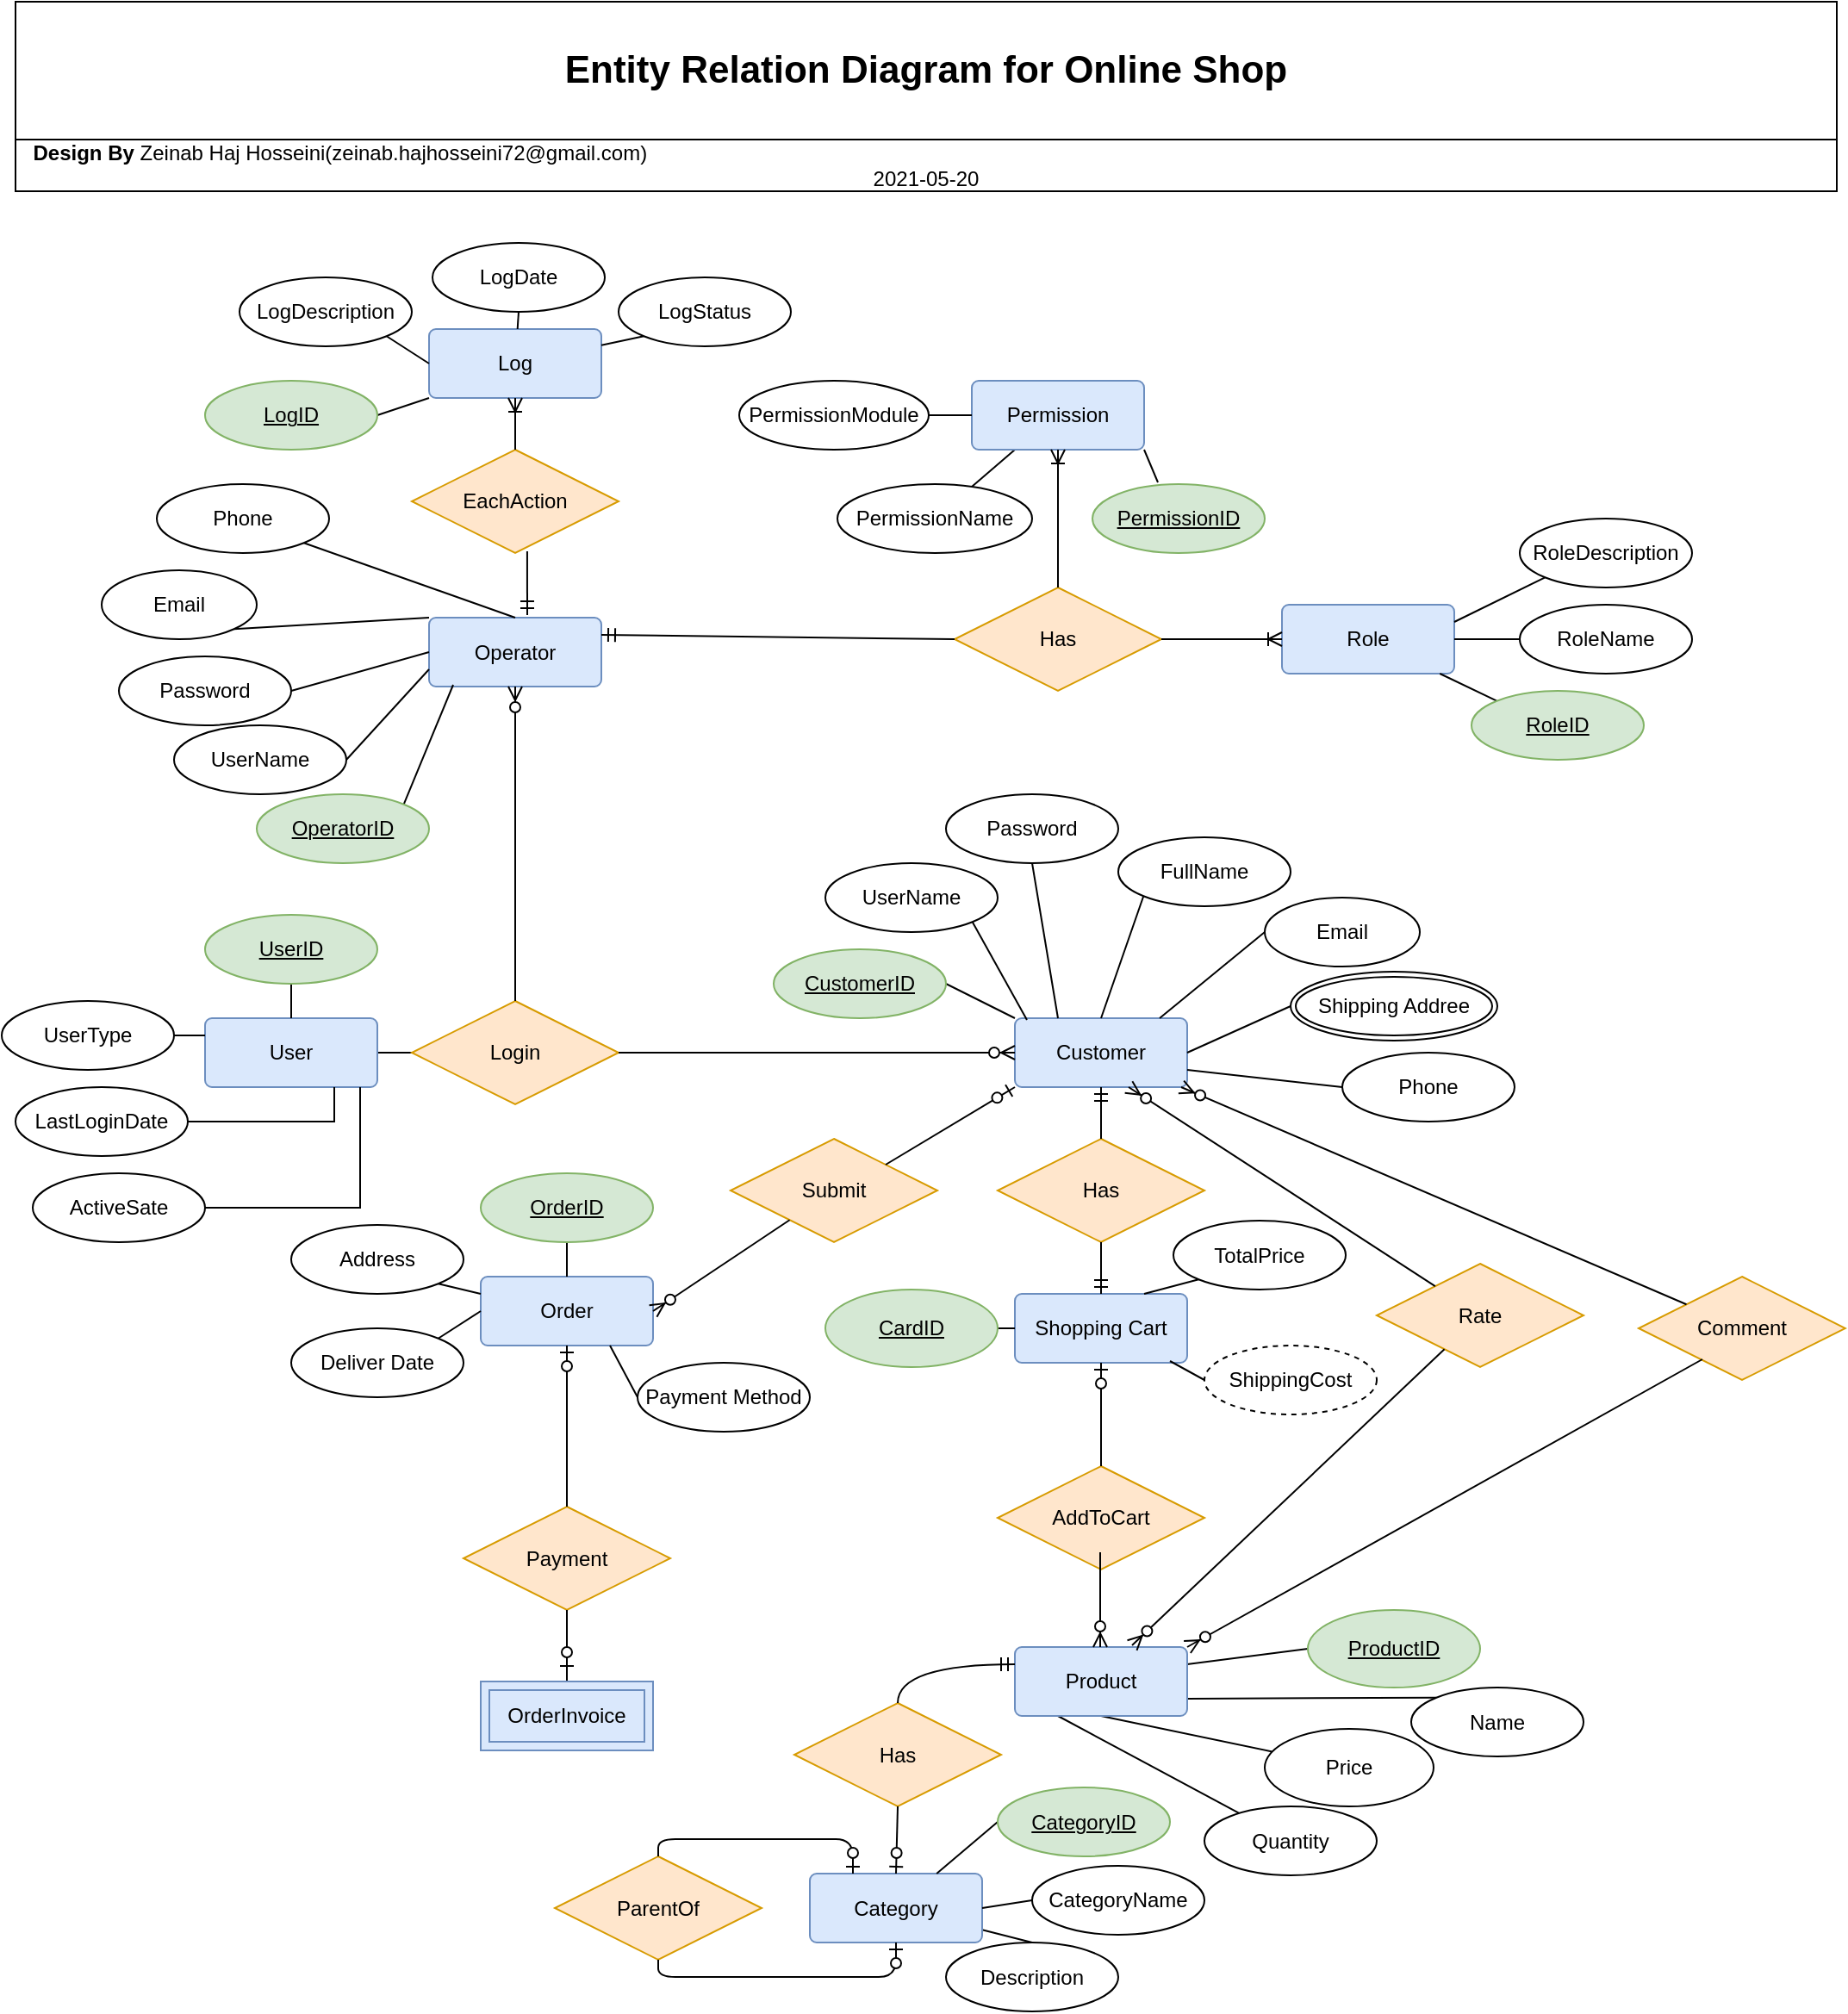 <mxfile version="14.6.13" type="github">
  <diagram id="R2lEEEUBdFMjLlhIrx00" name="Page-1">
    <mxGraphModel dx="1422" dy="735" grid="1" gridSize="10" guides="1" tooltips="1" connect="1" arrows="1" fold="1" page="1" pageScale="1" pageWidth="1100" pageHeight="850" math="0" shadow="0" extFonts="Permanent Marker^https://fonts.googleapis.com/css?family=Permanent+Marker">
      <root>
        <mxCell id="0" />
        <mxCell id="1" parent="0" />
        <mxCell id="dBJsbUOAqXaFhT0gafD--1" value="Customer" style="rounded=1;arcSize=10;whiteSpace=wrap;html=1;align=center;fillColor=#dae8fc;strokeColor=#6c8ebf;" vertex="1" parent="1">
          <mxGeometry x="603" y="600" width="100" height="40" as="geometry" />
        </mxCell>
        <mxCell id="dBJsbUOAqXaFhT0gafD--14" style="edgeStyle=orthogonalEdgeStyle;rounded=0;orthogonalLoop=1;jettySize=auto;html=1;exitX=0;exitY=0.5;exitDx=0;exitDy=0;endArrow=none;endFill=0;" edge="1" parent="1" source="dBJsbUOAqXaFhT0gafD--2" target="dBJsbUOAqXaFhT0gafD--3">
          <mxGeometry relative="1" as="geometry" />
        </mxCell>
        <mxCell id="dBJsbUOAqXaFhT0gafD--2" value="Login" style="shape=rhombus;perimeter=rhombusPerimeter;whiteSpace=wrap;html=1;align=center;fillColor=#ffe6cc;strokeColor=#d79b00;" vertex="1" parent="1">
          <mxGeometry x="253" y="590" width="120" height="60" as="geometry" />
        </mxCell>
        <mxCell id="dBJsbUOAqXaFhT0gafD--3" value="User" style="rounded=1;arcSize=10;whiteSpace=wrap;html=1;align=center;fillColor=#dae8fc;strokeColor=#6c8ebf;" vertex="1" parent="1">
          <mxGeometry x="133" y="600" width="100" height="40" as="geometry" />
        </mxCell>
        <mxCell id="dBJsbUOAqXaFhT0gafD--140" style="edgeStyle=orthogonalEdgeStyle;rounded=0;orthogonalLoop=1;jettySize=auto;html=1;exitX=0.5;exitY=1;exitDx=0;exitDy=0;entryX=0.5;entryY=0;entryDx=0;entryDy=0;endArrow=none;endFill=0;" edge="1" parent="1" source="dBJsbUOAqXaFhT0gafD--4" target="dBJsbUOAqXaFhT0gafD--3">
          <mxGeometry relative="1" as="geometry" />
        </mxCell>
        <mxCell id="dBJsbUOAqXaFhT0gafD--4" value="UserID" style="ellipse;whiteSpace=wrap;html=1;align=center;fontStyle=4;fillColor=#d5e8d4;strokeColor=#82b366;" vertex="1" parent="1">
          <mxGeometry x="133" y="540" width="100" height="40" as="geometry" />
        </mxCell>
        <mxCell id="dBJsbUOAqXaFhT0gafD--12" style="edgeStyle=orthogonalEdgeStyle;rounded=0;orthogonalLoop=1;jettySize=auto;html=1;entryX=0.75;entryY=1;entryDx=0;entryDy=0;endArrow=none;endFill=0;" edge="1" parent="1" source="dBJsbUOAqXaFhT0gafD--7" target="dBJsbUOAqXaFhT0gafD--3">
          <mxGeometry relative="1" as="geometry" />
        </mxCell>
        <mxCell id="dBJsbUOAqXaFhT0gafD--7" value="LastLoginDate" style="ellipse;whiteSpace=wrap;html=1;align=center;" vertex="1" parent="1">
          <mxGeometry x="23" y="640" width="100" height="40" as="geometry" />
        </mxCell>
        <mxCell id="dBJsbUOAqXaFhT0gafD--13" style="edgeStyle=orthogonalEdgeStyle;rounded=0;orthogonalLoop=1;jettySize=auto;html=1;exitX=1;exitY=0.5;exitDx=0;exitDy=0;entryX=0.9;entryY=1;entryDx=0;entryDy=0;entryPerimeter=0;endArrow=none;endFill=0;" edge="1" parent="1" source="dBJsbUOAqXaFhT0gafD--8" target="dBJsbUOAqXaFhT0gafD--3">
          <mxGeometry relative="1" as="geometry" />
        </mxCell>
        <mxCell id="dBJsbUOAqXaFhT0gafD--8" value="ActiveSate" style="ellipse;whiteSpace=wrap;html=1;align=center;" vertex="1" parent="1">
          <mxGeometry x="33" y="690" width="100" height="40" as="geometry" />
        </mxCell>
        <mxCell id="dBJsbUOAqXaFhT0gafD--180" style="edgeStyle=none;rounded=0;orthogonalLoop=1;jettySize=auto;html=1;exitX=1;exitY=0.5;exitDx=0;exitDy=0;entryX=0;entryY=0;entryDx=0;entryDy=0;endArrow=none;endFill=0;" edge="1" parent="1" source="dBJsbUOAqXaFhT0gafD--17" target="dBJsbUOAqXaFhT0gafD--1">
          <mxGeometry relative="1" as="geometry" />
        </mxCell>
        <mxCell id="dBJsbUOAqXaFhT0gafD--17" value="CustomerID" style="ellipse;whiteSpace=wrap;html=1;align=center;fontStyle=4;fillColor=#d5e8d4;strokeColor=#82b366;" vertex="1" parent="1">
          <mxGeometry x="463" y="560" width="100" height="40" as="geometry" />
        </mxCell>
        <mxCell id="dBJsbUOAqXaFhT0gafD--181" style="edgeStyle=none;rounded=0;orthogonalLoop=1;jettySize=auto;html=1;exitX=1;exitY=1;exitDx=0;exitDy=0;entryX=0.07;entryY=0.025;entryDx=0;entryDy=0;entryPerimeter=0;endArrow=none;endFill=0;" edge="1" parent="1" source="dBJsbUOAqXaFhT0gafD--19" target="dBJsbUOAqXaFhT0gafD--1">
          <mxGeometry relative="1" as="geometry" />
        </mxCell>
        <mxCell id="dBJsbUOAqXaFhT0gafD--19" value="UserName" style="ellipse;whiteSpace=wrap;html=1;align=center;" vertex="1" parent="1">
          <mxGeometry x="493" y="510" width="100" height="40" as="geometry" />
        </mxCell>
        <mxCell id="dBJsbUOAqXaFhT0gafD--182" style="edgeStyle=none;rounded=0;orthogonalLoop=1;jettySize=auto;html=1;exitX=0.5;exitY=1;exitDx=0;exitDy=0;entryX=0.25;entryY=0;entryDx=0;entryDy=0;endArrow=none;endFill=0;" edge="1" parent="1" source="dBJsbUOAqXaFhT0gafD--21" target="dBJsbUOAqXaFhT0gafD--1">
          <mxGeometry relative="1" as="geometry" />
        </mxCell>
        <mxCell id="dBJsbUOAqXaFhT0gafD--21" value="Password" style="ellipse;whiteSpace=wrap;html=1;align=center;" vertex="1" parent="1">
          <mxGeometry x="563" y="470" width="100" height="40" as="geometry" />
        </mxCell>
        <mxCell id="dBJsbUOAqXaFhT0gafD--183" style="edgeStyle=none;rounded=0;orthogonalLoop=1;jettySize=auto;html=1;exitX=0;exitY=1;exitDx=0;exitDy=0;entryX=0.5;entryY=0;entryDx=0;entryDy=0;endArrow=none;endFill=0;" edge="1" parent="1" source="dBJsbUOAqXaFhT0gafD--22" target="dBJsbUOAqXaFhT0gafD--1">
          <mxGeometry relative="1" as="geometry" />
        </mxCell>
        <mxCell id="dBJsbUOAqXaFhT0gafD--22" value="FullName" style="ellipse;whiteSpace=wrap;html=1;align=center;" vertex="1" parent="1">
          <mxGeometry x="663" y="495" width="100" height="40" as="geometry" />
        </mxCell>
        <mxCell id="dBJsbUOAqXaFhT0gafD--184" style="edgeStyle=none;rounded=0;orthogonalLoop=1;jettySize=auto;html=1;exitX=0;exitY=0.5;exitDx=0;exitDy=0;entryX=0.84;entryY=0;entryDx=0;entryDy=0;entryPerimeter=0;endArrow=none;endFill=0;" edge="1" parent="1" source="dBJsbUOAqXaFhT0gafD--23" target="dBJsbUOAqXaFhT0gafD--1">
          <mxGeometry relative="1" as="geometry" />
        </mxCell>
        <mxCell id="dBJsbUOAqXaFhT0gafD--23" value="Email" style="ellipse;whiteSpace=wrap;html=1;align=center;fontStyle=0" vertex="1" parent="1">
          <mxGeometry x="748" y="530" width="90" height="40" as="geometry" />
        </mxCell>
        <mxCell id="dBJsbUOAqXaFhT0gafD--186" style="edgeStyle=none;rounded=0;orthogonalLoop=1;jettySize=auto;html=1;exitX=0;exitY=0.5;exitDx=0;exitDy=0;entryX=1;entryY=0.75;entryDx=0;entryDy=0;endArrow=none;endFill=0;" edge="1" parent="1" source="dBJsbUOAqXaFhT0gafD--25" target="dBJsbUOAqXaFhT0gafD--1">
          <mxGeometry relative="1" as="geometry" />
        </mxCell>
        <mxCell id="dBJsbUOAqXaFhT0gafD--25" value="Phone" style="ellipse;whiteSpace=wrap;html=1;align=center;fontStyle=0" vertex="1" parent="1">
          <mxGeometry x="793" y="620" width="100" height="40" as="geometry" />
        </mxCell>
        <mxCell id="dBJsbUOAqXaFhT0gafD--43" value="AddToCart" style="shape=rhombus;perimeter=rhombusPerimeter;whiteSpace=wrap;html=1;align=center;fillColor=#ffe6cc;strokeColor=#d79b00;" vertex="1" parent="1">
          <mxGeometry x="593" y="860" width="120" height="60" as="geometry" />
        </mxCell>
        <mxCell id="dBJsbUOAqXaFhT0gafD--185" style="edgeStyle=none;rounded=0;orthogonalLoop=1;jettySize=auto;html=1;exitX=0;exitY=0.5;exitDx=0;exitDy=0;entryX=1;entryY=0.5;entryDx=0;entryDy=0;endArrow=none;endFill=0;" edge="1" parent="1" source="dBJsbUOAqXaFhT0gafD--49" target="dBJsbUOAqXaFhT0gafD--1">
          <mxGeometry relative="1" as="geometry" />
        </mxCell>
        <mxCell id="dBJsbUOAqXaFhT0gafD--49" value="Shipping Addree" style="ellipse;shape=doubleEllipse;margin=3;whiteSpace=wrap;html=1;align=center;" vertex="1" parent="1">
          <mxGeometry x="763" y="573" width="120" height="40" as="geometry" />
        </mxCell>
        <mxCell id="dBJsbUOAqXaFhT0gafD--220" style="edgeStyle=none;rounded=0;orthogonalLoop=1;jettySize=auto;html=1;exitX=0.25;exitY=1;exitDx=0;exitDy=0;endArrow=none;endFill=0;" edge="1" parent="1" source="dBJsbUOAqXaFhT0gafD--69" target="dBJsbUOAqXaFhT0gafD--83">
          <mxGeometry relative="1" as="geometry" />
        </mxCell>
        <mxCell id="dBJsbUOAqXaFhT0gafD--221" style="edgeStyle=none;rounded=0;orthogonalLoop=1;jettySize=auto;html=1;exitX=0.5;exitY=1;exitDx=0;exitDy=0;endArrow=none;endFill=0;" edge="1" parent="1" source="dBJsbUOAqXaFhT0gafD--69" target="dBJsbUOAqXaFhT0gafD--82">
          <mxGeometry relative="1" as="geometry" />
        </mxCell>
        <mxCell id="dBJsbUOAqXaFhT0gafD--222" style="edgeStyle=none;rounded=0;orthogonalLoop=1;jettySize=auto;html=1;exitX=1;exitY=0.25;exitDx=0;exitDy=0;entryX=0;entryY=0.5;entryDx=0;entryDy=0;endArrow=none;endFill=0;" edge="1" parent="1" source="dBJsbUOAqXaFhT0gafD--69" target="dBJsbUOAqXaFhT0gafD--80">
          <mxGeometry relative="1" as="geometry" />
        </mxCell>
        <mxCell id="dBJsbUOAqXaFhT0gafD--223" style="edgeStyle=none;rounded=0;orthogonalLoop=1;jettySize=auto;html=1;exitX=1;exitY=0.75;exitDx=0;exitDy=0;entryX=0;entryY=0;entryDx=0;entryDy=0;endArrow=none;endFill=0;" edge="1" parent="1" source="dBJsbUOAqXaFhT0gafD--69" target="dBJsbUOAqXaFhT0gafD--81">
          <mxGeometry relative="1" as="geometry" />
        </mxCell>
        <mxCell id="dBJsbUOAqXaFhT0gafD--69" value="Product" style="rounded=1;arcSize=10;whiteSpace=wrap;html=1;align=center;fillColor=#dae8fc;strokeColor=#6c8ebf;" vertex="1" parent="1">
          <mxGeometry x="603" y="965" width="100" height="40" as="geometry" />
        </mxCell>
        <mxCell id="dBJsbUOAqXaFhT0gafD--80" value="ProductID" style="ellipse;whiteSpace=wrap;html=1;align=center;fontStyle=4;fillColor=#d5e8d4;strokeColor=#82b366;" vertex="1" parent="1">
          <mxGeometry x="773" y="943.5" width="100" height="45" as="geometry" />
        </mxCell>
        <mxCell id="dBJsbUOAqXaFhT0gafD--81" value="Name" style="ellipse;whiteSpace=wrap;html=1;align=center;" vertex="1" parent="1">
          <mxGeometry x="833" y="988.5" width="100" height="40" as="geometry" />
        </mxCell>
        <mxCell id="dBJsbUOAqXaFhT0gafD--82" value="Price" style="ellipse;whiteSpace=wrap;html=1;align=center;" vertex="1" parent="1">
          <mxGeometry x="748" y="1012.5" width="98" height="45" as="geometry" />
        </mxCell>
        <mxCell id="dBJsbUOAqXaFhT0gafD--83" value="Quantity" style="ellipse;whiteSpace=wrap;html=1;align=center;" vertex="1" parent="1">
          <mxGeometry x="713" y="1057.5" width="100" height="40" as="geometry" />
        </mxCell>
        <mxCell id="dBJsbUOAqXaFhT0gafD--91" value="Submit" style="shape=rhombus;perimeter=rhombusPerimeter;whiteSpace=wrap;html=1;align=center;fillColor=#ffe6cc;strokeColor=#d79b00;" vertex="1" parent="1">
          <mxGeometry x="438" y="670" width="120" height="60" as="geometry" />
        </mxCell>
        <mxCell id="dBJsbUOAqXaFhT0gafD--92" value="Order" style="rounded=1;arcSize=10;whiteSpace=wrap;html=1;align=center;fillColor=#dae8fc;strokeColor=#6c8ebf;" vertex="1" parent="1">
          <mxGeometry x="293" y="750" width="100" height="40" as="geometry" />
        </mxCell>
        <mxCell id="dBJsbUOAqXaFhT0gafD--194" style="edgeStyle=none;rounded=0;orthogonalLoop=1;jettySize=auto;html=1;exitX=0.5;exitY=1;exitDx=0;exitDy=0;entryX=0.5;entryY=0;entryDx=0;entryDy=0;endArrow=none;endFill=0;" edge="1" parent="1" source="dBJsbUOAqXaFhT0gafD--99" target="dBJsbUOAqXaFhT0gafD--92">
          <mxGeometry relative="1" as="geometry" />
        </mxCell>
        <mxCell id="dBJsbUOAqXaFhT0gafD--99" value="OrderID" style="ellipse;whiteSpace=wrap;html=1;align=center;fontStyle=4;fillColor=#d5e8d4;strokeColor=#82b366;" vertex="1" parent="1">
          <mxGeometry x="293" y="690" width="100" height="40" as="geometry" />
        </mxCell>
        <mxCell id="dBJsbUOAqXaFhT0gafD--195" style="edgeStyle=none;rounded=0;orthogonalLoop=1;jettySize=auto;html=1;exitX=1;exitY=1;exitDx=0;exitDy=0;entryX=0;entryY=0.25;entryDx=0;entryDy=0;endArrow=none;endFill=0;" edge="1" parent="1" source="dBJsbUOAqXaFhT0gafD--103" target="dBJsbUOAqXaFhT0gafD--92">
          <mxGeometry relative="1" as="geometry" />
        </mxCell>
        <mxCell id="dBJsbUOAqXaFhT0gafD--103" value="Address" style="ellipse;whiteSpace=wrap;html=1;align=center;" vertex="1" parent="1">
          <mxGeometry x="183" y="720" width="100" height="40" as="geometry" />
        </mxCell>
        <mxCell id="dBJsbUOAqXaFhT0gafD--311" style="edgeStyle=none;rounded=0;orthogonalLoop=1;jettySize=auto;html=1;exitX=0;exitY=0.5;exitDx=0;exitDy=0;entryX=0.75;entryY=1;entryDx=0;entryDy=0;endArrow=none;endFill=0;" edge="1" parent="1" source="dBJsbUOAqXaFhT0gafD--104" target="dBJsbUOAqXaFhT0gafD--92">
          <mxGeometry relative="1" as="geometry" />
        </mxCell>
        <mxCell id="dBJsbUOAqXaFhT0gafD--104" value="Payment Method" style="ellipse;whiteSpace=wrap;html=1;align=center;" vertex="1" parent="1">
          <mxGeometry x="384" y="800" width="100" height="40" as="geometry" />
        </mxCell>
        <mxCell id="dBJsbUOAqXaFhT0gafD--196" style="edgeStyle=none;rounded=0;orthogonalLoop=1;jettySize=auto;html=1;exitX=1;exitY=0;exitDx=0;exitDy=0;entryX=0;entryY=0.5;entryDx=0;entryDy=0;endArrow=none;endFill=0;" edge="1" parent="1" source="dBJsbUOAqXaFhT0gafD--105" target="dBJsbUOAqXaFhT0gafD--92">
          <mxGeometry relative="1" as="geometry" />
        </mxCell>
        <mxCell id="dBJsbUOAqXaFhT0gafD--105" value="&lt;div&gt;Deliver Date&lt;/div&gt;" style="ellipse;whiteSpace=wrap;html=1;align=center;" vertex="1" parent="1">
          <mxGeometry x="183" y="780" width="100" height="40" as="geometry" />
        </mxCell>
        <mxCell id="dBJsbUOAqXaFhT0gafD--236" style="edgeStyle=none;rounded=0;orthogonalLoop=1;jettySize=auto;html=1;entryX=0.5;entryY=0;entryDx=0;entryDy=0;endArrow=none;endFill=0;" edge="1" parent="1" source="dBJsbUOAqXaFhT0gafD--112" target="dBJsbUOAqXaFhT0gafD--235">
          <mxGeometry relative="1" as="geometry" />
        </mxCell>
        <mxCell id="dBJsbUOAqXaFhT0gafD--112" value="Category" style="rounded=1;arcSize=10;whiteSpace=wrap;html=1;align=center;fillColor=#dae8fc;strokeColor=#6c8ebf;" vertex="1" parent="1">
          <mxGeometry x="484" y="1096.5" width="100" height="40" as="geometry" />
        </mxCell>
        <mxCell id="dBJsbUOAqXaFhT0gafD--113" value="Has" style="shape=rhombus;perimeter=rhombusPerimeter;whiteSpace=wrap;html=1;align=center;fillColor=#ffe6cc;strokeColor=#d79b00;" vertex="1" parent="1">
          <mxGeometry x="475" y="997.5" width="120" height="60" as="geometry" />
        </mxCell>
        <mxCell id="dBJsbUOAqXaFhT0gafD--217" style="edgeStyle=none;rounded=0;orthogonalLoop=1;jettySize=auto;html=1;exitX=0;exitY=0.5;exitDx=0;exitDy=0;endArrow=none;endFill=0;" edge="1" parent="1" source="dBJsbUOAqXaFhT0gafD--117" target="dBJsbUOAqXaFhT0gafD--112">
          <mxGeometry relative="1" as="geometry">
            <mxPoint x="586" y="1106.5" as="targetPoint" />
          </mxGeometry>
        </mxCell>
        <mxCell id="dBJsbUOAqXaFhT0gafD--117" value="CategoryID" style="ellipse;whiteSpace=wrap;html=1;align=center;fontStyle=4;fillColor=#d5e8d4;strokeColor=#82b366;" vertex="1" parent="1">
          <mxGeometry x="593" y="1046.5" width="100" height="40" as="geometry" />
        </mxCell>
        <mxCell id="dBJsbUOAqXaFhT0gafD--218" style="edgeStyle=none;rounded=0;orthogonalLoop=1;jettySize=auto;html=1;exitX=0;exitY=0.5;exitDx=0;exitDy=0;entryX=1;entryY=0.5;entryDx=0;entryDy=0;endArrow=none;endFill=0;" edge="1" parent="1" source="dBJsbUOAqXaFhT0gafD--118" target="dBJsbUOAqXaFhT0gafD--112">
          <mxGeometry relative="1" as="geometry" />
        </mxCell>
        <mxCell id="dBJsbUOAqXaFhT0gafD--118" value="&lt;div&gt;CategoryName&lt;/div&gt;" style="ellipse;whiteSpace=wrap;html=1;align=center;" vertex="1" parent="1">
          <mxGeometry x="613" y="1092" width="100" height="40" as="geometry" />
        </mxCell>
        <mxCell id="dBJsbUOAqXaFhT0gafD--132" value="ParentOf" style="shape=rhombus;perimeter=rhombusPerimeter;whiteSpace=wrap;html=1;align=center;fillColor=#ffe6cc;strokeColor=#d79b00;" vertex="1" parent="1">
          <mxGeometry x="336" y="1086.5" width="120" height="60" as="geometry" />
        </mxCell>
        <mxCell id="dBJsbUOAqXaFhT0gafD--143" value="" style="edgeStyle=entityRelationEdgeStyle;fontSize=12;html=1;endArrow=ERzeroToMany;endFill=1;exitX=1;exitY=0.5;exitDx=0;exitDy=0;entryX=0;entryY=0.5;entryDx=0;entryDy=0;" edge="1" parent="1" source="dBJsbUOAqXaFhT0gafD--2" target="dBJsbUOAqXaFhT0gafD--1">
          <mxGeometry width="100" height="100" relative="1" as="geometry">
            <mxPoint x="573" y="810" as="sourcePoint" />
            <mxPoint x="673" y="710" as="targetPoint" />
          </mxGeometry>
        </mxCell>
        <mxCell id="dBJsbUOAqXaFhT0gafD--159" value="Shopping Cart" style="rounded=1;arcSize=10;whiteSpace=wrap;html=1;align=center;fillColor=#dae8fc;strokeColor=#6c8ebf;" vertex="1" parent="1">
          <mxGeometry x="603" y="760" width="100" height="40" as="geometry" />
        </mxCell>
        <mxCell id="dBJsbUOAqXaFhT0gafD--160" value="Has" style="shape=rhombus;perimeter=rhombusPerimeter;whiteSpace=wrap;html=1;align=center;fillColor=#ffe6cc;strokeColor=#d79b00;" vertex="1" parent="1">
          <mxGeometry x="593" y="670" width="120" height="60" as="geometry" />
        </mxCell>
        <mxCell id="dBJsbUOAqXaFhT0gafD--230" style="edgeStyle=none;rounded=0;orthogonalLoop=1;jettySize=auto;html=1;exitX=1;exitY=0.5;exitDx=0;exitDy=0;entryX=0;entryY=0.5;entryDx=0;entryDy=0;endArrow=none;endFill=0;" edge="1" parent="1" source="dBJsbUOAqXaFhT0gafD--163" target="dBJsbUOAqXaFhT0gafD--159">
          <mxGeometry relative="1" as="geometry" />
        </mxCell>
        <mxCell id="dBJsbUOAqXaFhT0gafD--163" value="CardID" style="ellipse;whiteSpace=wrap;html=1;align=center;fontStyle=4;fillColor=#d5e8d4;strokeColor=#82b366;" vertex="1" parent="1">
          <mxGeometry x="493" y="757.5" width="100" height="45" as="geometry" />
        </mxCell>
        <mxCell id="dBJsbUOAqXaFhT0gafD--231" style="edgeStyle=none;rounded=0;orthogonalLoop=1;jettySize=auto;html=1;exitX=0;exitY=1;exitDx=0;exitDy=0;entryX=0.75;entryY=0;entryDx=0;entryDy=0;endArrow=none;endFill=0;" edge="1" parent="1" source="dBJsbUOAqXaFhT0gafD--164" target="dBJsbUOAqXaFhT0gafD--159">
          <mxGeometry relative="1" as="geometry" />
        </mxCell>
        <mxCell id="dBJsbUOAqXaFhT0gafD--164" value="TotalPrice" style="ellipse;whiteSpace=wrap;html=1;align=center;" vertex="1" parent="1">
          <mxGeometry x="695" y="717.5" width="100" height="40" as="geometry" />
        </mxCell>
        <mxCell id="dBJsbUOAqXaFhT0gafD--233" style="edgeStyle=none;rounded=0;orthogonalLoop=1;jettySize=auto;html=1;exitX=0;exitY=0.5;exitDx=0;exitDy=0;entryX=0.9;entryY=0.975;entryDx=0;entryDy=0;entryPerimeter=0;endArrow=none;endFill=0;" edge="1" parent="1" source="dBJsbUOAqXaFhT0gafD--166" target="dBJsbUOAqXaFhT0gafD--159">
          <mxGeometry relative="1" as="geometry" />
        </mxCell>
        <mxCell id="dBJsbUOAqXaFhT0gafD--166" value="ShippingCost" style="ellipse;whiteSpace=wrap;html=1;align=center;dashed=1;" vertex="1" parent="1">
          <mxGeometry x="713" y="790" width="100" height="40" as="geometry" />
        </mxCell>
        <mxCell id="dBJsbUOAqXaFhT0gafD--173" value="" style="fontSize=12;html=1;endArrow=ERzeroToMany;endFill=1;exitX=0.5;exitY=1;exitDx=0;exitDy=0;entryX=0.5;entryY=0;entryDx=0;entryDy=0;" edge="1" parent="1">
          <mxGeometry width="100" height="100" relative="1" as="geometry">
            <mxPoint x="652.5" y="910" as="sourcePoint" />
            <mxPoint x="652.5" y="965" as="targetPoint" />
          </mxGeometry>
        </mxCell>
        <mxCell id="dBJsbUOAqXaFhT0gafD--193" value="" style="fontSize=12;html=1;endArrow=ERzeroToMany;endFill=1;entryX=1;entryY=0.5;entryDx=0;entryDy=0;" edge="1" parent="1" source="dBJsbUOAqXaFhT0gafD--91" target="dBJsbUOAqXaFhT0gafD--92">
          <mxGeometry width="100" height="100" relative="1" as="geometry">
            <mxPoint x="373" y="960" as="sourcePoint" />
            <mxPoint x="473" y="860" as="targetPoint" />
          </mxGeometry>
        </mxCell>
        <mxCell id="dBJsbUOAqXaFhT0gafD--198" value="Payment" style="shape=rhombus;perimeter=rhombusPerimeter;whiteSpace=wrap;html=1;align=center;fillColor=#ffe6cc;strokeColor=#d79b00;" vertex="1" parent="1">
          <mxGeometry x="283" y="883.5" width="120" height="60" as="geometry" />
        </mxCell>
        <mxCell id="dBJsbUOAqXaFhT0gafD--208" style="edgeStyle=none;rounded=0;orthogonalLoop=1;jettySize=auto;html=1;exitX=0.5;exitY=0;exitDx=0;exitDy=0;endArrow=none;endFill=0;entryX=0.5;entryY=0;entryDx=0;entryDy=0;" edge="1" parent="1" source="dBJsbUOAqXaFhT0gafD--200" target="dBJsbUOAqXaFhT0gafD--200">
          <mxGeometry relative="1" as="geometry">
            <mxPoint x="343" y="980" as="targetPoint" />
          </mxGeometry>
        </mxCell>
        <mxCell id="dBJsbUOAqXaFhT0gafD--209" value="" style="edgeStyle=none;rounded=0;orthogonalLoop=1;jettySize=auto;html=1;endArrow=none;endFill=0;" edge="1" parent="1" source="dBJsbUOAqXaFhT0gafD--200" target="dBJsbUOAqXaFhT0gafD--198">
          <mxGeometry relative="1" as="geometry" />
        </mxCell>
        <mxCell id="dBJsbUOAqXaFhT0gafD--200" value="OrderInvoice" style="shape=ext;margin=3;double=1;whiteSpace=wrap;html=1;align=center;fillColor=#dae8fc;strokeColor=#6c8ebf;" vertex="1" parent="1">
          <mxGeometry x="293" y="985" width="100" height="40" as="geometry" />
        </mxCell>
        <mxCell id="dBJsbUOAqXaFhT0gafD--207" value="" style="fontSize=12;html=1;endArrow=ERzeroToOne;endFill=1;exitX=0.5;exitY=1;exitDx=0;exitDy=0;" edge="1" parent="1" source="dBJsbUOAqXaFhT0gafD--198">
          <mxGeometry width="100" height="100" relative="1" as="geometry">
            <mxPoint x="325" y="1280" as="sourcePoint" />
            <mxPoint x="343" y="980" as="targetPoint" />
          </mxGeometry>
        </mxCell>
        <mxCell id="dBJsbUOAqXaFhT0gafD--211" value="" style="fontSize=12;html=1;endArrow=ERzeroToOne;endFill=1;entryX=0.5;entryY=1;entryDx=0;entryDy=0;" edge="1" parent="1" source="dBJsbUOAqXaFhT0gafD--43" target="dBJsbUOAqXaFhT0gafD--159">
          <mxGeometry width="100" height="100" relative="1" as="geometry">
            <mxPoint x="463" y="800" as="sourcePoint" />
            <mxPoint x="463" y="836.5" as="targetPoint" />
          </mxGeometry>
        </mxCell>
        <mxCell id="dBJsbUOAqXaFhT0gafD--212" value="" style="fontSize=12;html=1;endArrow=ERzeroToOne;endFill=1;entryX=0;entryY=1;entryDx=0;entryDy=0;exitX=1;exitY=0;exitDx=0;exitDy=0;" edge="1" parent="1" source="dBJsbUOAqXaFhT0gafD--91" target="dBJsbUOAqXaFhT0gafD--1">
          <mxGeometry width="100" height="100" relative="1" as="geometry">
            <mxPoint x="532.5" y="805" as="sourcePoint" />
            <mxPoint x="532.5" y="755" as="targetPoint" />
          </mxGeometry>
        </mxCell>
        <mxCell id="dBJsbUOAqXaFhT0gafD--213" value="" style="fontSize=12;html=1;endArrow=ERzeroToOne;endFill=1;entryX=0.5;entryY=1;entryDx=0;entryDy=0;exitX=0.5;exitY=0;exitDx=0;exitDy=0;" edge="1" parent="1" source="dBJsbUOAqXaFhT0gafD--198" target="dBJsbUOAqXaFhT0gafD--92">
          <mxGeometry width="100" height="100" relative="1" as="geometry">
            <mxPoint x="438" y="845" as="sourcePoint" />
            <mxPoint x="513" y="800" as="targetPoint" />
          </mxGeometry>
        </mxCell>
        <mxCell id="dBJsbUOAqXaFhT0gafD--216" value="" style="fontSize=12;html=1;endArrow=ERzeroToOne;endFill=1;entryX=0.5;entryY=0;entryDx=0;entryDy=0;exitX=0.5;exitY=1;exitDx=0;exitDy=0;" edge="1" parent="1" source="dBJsbUOAqXaFhT0gafD--113" target="dBJsbUOAqXaFhT0gafD--112">
          <mxGeometry width="100" height="100" relative="1" as="geometry">
            <mxPoint x="531" y="1057.5" as="sourcePoint" />
            <mxPoint x="521" y="919.5" as="targetPoint" />
          </mxGeometry>
        </mxCell>
        <mxCell id="dBJsbUOAqXaFhT0gafD--224" value="Comment" style="shape=rhombus;perimeter=rhombusPerimeter;whiteSpace=wrap;html=1;align=center;fillColor=#ffe6cc;strokeColor=#d79b00;" vertex="1" parent="1">
          <mxGeometry x="965" y="750" width="120" height="60" as="geometry" />
        </mxCell>
        <mxCell id="dBJsbUOAqXaFhT0gafD--225" value="Rate" style="shape=rhombus;perimeter=rhombusPerimeter;whiteSpace=wrap;html=1;align=center;fillColor=#ffe6cc;strokeColor=#d79b00;" vertex="1" parent="1">
          <mxGeometry x="813" y="742.5" width="120" height="60" as="geometry" />
        </mxCell>
        <mxCell id="dBJsbUOAqXaFhT0gafD--226" value="" style="fontSize=12;html=1;endArrow=ERzeroToMany;endFill=1;entryX=0.66;entryY=1;entryDx=0;entryDy=0;entryPerimeter=0;" edge="1" parent="1" source="dBJsbUOAqXaFhT0gafD--225" target="dBJsbUOAqXaFhT0gafD--1">
          <mxGeometry width="100" height="100" relative="1" as="geometry">
            <mxPoint x="865" y="705" as="sourcePoint" />
            <mxPoint x="675" y="650" as="targetPoint" />
          </mxGeometry>
        </mxCell>
        <mxCell id="dBJsbUOAqXaFhT0gafD--227" value="" style="fontSize=12;html=1;endArrow=ERzeroToMany;endFill=1;" edge="1" parent="1" source="dBJsbUOAqXaFhT0gafD--224" target="dBJsbUOAqXaFhT0gafD--1">
          <mxGeometry width="100" height="100" relative="1" as="geometry">
            <mxPoint x="1030.174" y="760.003" as="sourcePoint" />
            <mxPoint x="803" y="645.09" as="targetPoint" />
          </mxGeometry>
        </mxCell>
        <mxCell id="dBJsbUOAqXaFhT0gafD--228" value="" style="fontSize=12;html=1;endArrow=ERzeroToMany;endFill=1;entryX=0.68;entryY=-0.025;entryDx=0;entryDy=0;entryPerimeter=0;" edge="1" parent="1" source="dBJsbUOAqXaFhT0gafD--225" target="dBJsbUOAqXaFhT0gafD--69">
          <mxGeometry width="100" height="100" relative="1" as="geometry">
            <mxPoint x="914.658" y="765.171" as="sourcePoint" />
            <mxPoint x="679" y="650" as="targetPoint" />
          </mxGeometry>
        </mxCell>
        <mxCell id="dBJsbUOAqXaFhT0gafD--234" value="" style="fontSize=12;html=1;endArrow=ERzeroToMany;endFill=1;exitX=0.308;exitY=0.8;exitDx=0;exitDy=0;exitPerimeter=0;entryX=1;entryY=0;entryDx=0;entryDy=0;" edge="1" parent="1" source="dBJsbUOAqXaFhT0gafD--224" target="dBJsbUOAqXaFhT0gafD--69">
          <mxGeometry width="100" height="100" relative="1" as="geometry">
            <mxPoint x="1006.282" y="827.571" as="sourcePoint" />
            <mxPoint x="697" y="970" as="targetPoint" />
          </mxGeometry>
        </mxCell>
        <mxCell id="dBJsbUOAqXaFhT0gafD--235" value="&lt;div&gt;Description&lt;/div&gt;" style="ellipse;whiteSpace=wrap;html=1;align=center;" vertex="1" parent="1">
          <mxGeometry x="563" y="1136.5" width="100" height="40" as="geometry" />
        </mxCell>
        <mxCell id="dBJsbUOAqXaFhT0gafD--237" value="" style="fontSize=12;html=1;endArrow=ERzeroToOne;endFill=1;entryX=0.5;entryY=1;entryDx=0;entryDy=0;exitX=0.5;exitY=1;exitDx=0;exitDy=0;edgeStyle=orthogonalEdgeStyle;" edge="1" parent="1" source="dBJsbUOAqXaFhT0gafD--132" target="dBJsbUOAqXaFhT0gafD--112">
          <mxGeometry width="100" height="100" relative="1" as="geometry">
            <mxPoint x="456" y="1206.5" as="sourcePoint" />
            <mxPoint x="456" y="1291.5" as="targetPoint" />
          </mxGeometry>
        </mxCell>
        <mxCell id="dBJsbUOAqXaFhT0gafD--240" value="" style="edgeStyle=orthogonalEdgeStyle;fontSize=12;html=1;endArrow=ERzeroToOne;endFill=1;exitX=0.5;exitY=0;exitDx=0;exitDy=0;entryX=0.25;entryY=0;entryDx=0;entryDy=0;" edge="1" parent="1" source="dBJsbUOAqXaFhT0gafD--132" target="dBJsbUOAqXaFhT0gafD--112">
          <mxGeometry width="100" height="100" relative="1" as="geometry">
            <mxPoint x="116" y="1226.5" as="sourcePoint" />
            <mxPoint x="506" y="1046.5" as="targetPoint" />
          </mxGeometry>
        </mxCell>
        <mxCell id="dBJsbUOAqXaFhT0gafD--241" value="" style="fontSize=12;html=1;endArrow=ERmandOne;entryX=0;entryY=0.25;entryDx=0;entryDy=0;exitX=0.5;exitY=0;exitDx=0;exitDy=0;edgeStyle=orthogonalEdgeStyle;curved=1;" edge="1" parent="1" source="dBJsbUOAqXaFhT0gafD--113" target="dBJsbUOAqXaFhT0gafD--69">
          <mxGeometry width="100" height="100" relative="1" as="geometry">
            <mxPoint x="155" y="1210" as="sourcePoint" />
            <mxPoint x="255" y="1110" as="targetPoint" />
          </mxGeometry>
        </mxCell>
        <mxCell id="dBJsbUOAqXaFhT0gafD--242" value="" style="fontSize=12;html=1;endArrow=ERmandOne;entryX=0.5;entryY=1;entryDx=0;entryDy=0;exitX=0.5;exitY=0;exitDx=0;exitDy=0;" edge="1" parent="1" source="dBJsbUOAqXaFhT0gafD--160" target="dBJsbUOAqXaFhT0gafD--1">
          <mxGeometry width="100" height="100" relative="1" as="geometry">
            <mxPoint x="583" y="680" as="sourcePoint" />
            <mxPoint x="653" y="640" as="targetPoint" />
          </mxGeometry>
        </mxCell>
        <mxCell id="dBJsbUOAqXaFhT0gafD--243" value="" style="fontSize=12;html=1;endArrow=ERmandOne;entryX=0.5;entryY=0;entryDx=0;entryDy=0;exitX=0.5;exitY=1;exitDx=0;exitDy=0;" edge="1" parent="1" source="dBJsbUOAqXaFhT0gafD--160" target="dBJsbUOAqXaFhT0gafD--159">
          <mxGeometry width="100" height="100" relative="1" as="geometry">
            <mxPoint x="592" y="740" as="sourcePoint" />
            <mxPoint x="592" y="710" as="targetPoint" />
          </mxGeometry>
        </mxCell>
        <mxCell id="dBJsbUOAqXaFhT0gafD--244" value="Operator" style="rounded=1;arcSize=10;whiteSpace=wrap;html=1;align=center;fillColor=#dae8fc;strokeColor=#6c8ebf;" vertex="1" parent="1">
          <mxGeometry x="263" y="367.5" width="100" height="40" as="geometry" />
        </mxCell>
        <mxCell id="dBJsbUOAqXaFhT0gafD--245" value="" style="fontSize=12;html=1;endArrow=ERzeroToMany;endFill=1;entryX=0.5;entryY=1;entryDx=0;entryDy=0;" edge="1" parent="1" source="dBJsbUOAqXaFhT0gafD--2" target="dBJsbUOAqXaFhT0gafD--244">
          <mxGeometry width="100" height="100" relative="1" as="geometry">
            <mxPoint x="223" y="570" as="sourcePoint" />
            <mxPoint x="453" y="570" as="targetPoint" />
          </mxGeometry>
        </mxCell>
        <mxCell id="dBJsbUOAqXaFhT0gafD--262" style="edgeStyle=none;rounded=0;orthogonalLoop=1;jettySize=auto;html=1;exitX=1;exitY=0;exitDx=0;exitDy=0;entryX=0.14;entryY=0.975;entryDx=0;entryDy=0;entryPerimeter=0;endArrow=none;endFill=0;" edge="1" parent="1" source="dBJsbUOAqXaFhT0gafD--247" target="dBJsbUOAqXaFhT0gafD--244">
          <mxGeometry relative="1" as="geometry" />
        </mxCell>
        <mxCell id="dBJsbUOAqXaFhT0gafD--247" value="&lt;div&gt;OperatorID&lt;/div&gt;" style="ellipse;whiteSpace=wrap;html=1;align=center;fontStyle=4;fillColor=#d5e8d4;strokeColor=#82b366;" vertex="1" parent="1">
          <mxGeometry x="163" y="470" width="100" height="40" as="geometry" />
        </mxCell>
        <mxCell id="dBJsbUOAqXaFhT0gafD--261" style="edgeStyle=none;rounded=0;orthogonalLoop=1;jettySize=auto;html=1;exitX=1;exitY=0.5;exitDx=0;exitDy=0;entryX=0;entryY=0.75;entryDx=0;entryDy=0;endArrow=none;endFill=0;" edge="1" parent="1" source="dBJsbUOAqXaFhT0gafD--250" target="dBJsbUOAqXaFhT0gafD--244">
          <mxGeometry relative="1" as="geometry" />
        </mxCell>
        <mxCell id="dBJsbUOAqXaFhT0gafD--250" value="UserName" style="ellipse;whiteSpace=wrap;html=1;align=center;" vertex="1" parent="1">
          <mxGeometry x="115" y="430" width="100" height="40" as="geometry" />
        </mxCell>
        <mxCell id="dBJsbUOAqXaFhT0gafD--260" style="edgeStyle=none;rounded=0;orthogonalLoop=1;jettySize=auto;html=1;exitX=1;exitY=0.5;exitDx=0;exitDy=0;entryX=0;entryY=0.5;entryDx=0;entryDy=0;endArrow=none;endFill=0;" edge="1" parent="1" source="dBJsbUOAqXaFhT0gafD--251" target="dBJsbUOAqXaFhT0gafD--244">
          <mxGeometry relative="1" as="geometry" />
        </mxCell>
        <mxCell id="dBJsbUOAqXaFhT0gafD--251" value="Password" style="ellipse;whiteSpace=wrap;html=1;align=center;" vertex="1" parent="1">
          <mxGeometry x="83" y="390" width="100" height="40" as="geometry" />
        </mxCell>
        <mxCell id="dBJsbUOAqXaFhT0gafD--259" style="edgeStyle=none;rounded=0;orthogonalLoop=1;jettySize=auto;html=1;exitX=1;exitY=1;exitDx=0;exitDy=0;entryX=0;entryY=0;entryDx=0;entryDy=0;endArrow=none;endFill=0;" edge="1" parent="1" source="dBJsbUOAqXaFhT0gafD--252" target="dBJsbUOAqXaFhT0gafD--244">
          <mxGeometry relative="1" as="geometry" />
        </mxCell>
        <mxCell id="dBJsbUOAqXaFhT0gafD--252" value="Email" style="ellipse;whiteSpace=wrap;html=1;align=center;fontStyle=0" vertex="1" parent="1">
          <mxGeometry x="73" y="340" width="90" height="40" as="geometry" />
        </mxCell>
        <mxCell id="dBJsbUOAqXaFhT0gafD--258" style="edgeStyle=none;rounded=0;orthogonalLoop=1;jettySize=auto;html=1;exitX=1;exitY=1;exitDx=0;exitDy=0;entryX=0.5;entryY=0;entryDx=0;entryDy=0;endArrow=none;endFill=0;" edge="1" parent="1" source="dBJsbUOAqXaFhT0gafD--254" target="dBJsbUOAqXaFhT0gafD--244">
          <mxGeometry relative="1" as="geometry" />
        </mxCell>
        <mxCell id="dBJsbUOAqXaFhT0gafD--254" value="Phone" style="ellipse;whiteSpace=wrap;html=1;align=center;fontStyle=0" vertex="1" parent="1">
          <mxGeometry x="105" y="290" width="100" height="40" as="geometry" />
        </mxCell>
        <mxCell id="dBJsbUOAqXaFhT0gafD--257" style="edgeStyle=none;rounded=0;orthogonalLoop=1;jettySize=auto;html=1;exitX=1;exitY=0.5;exitDx=0;exitDy=0;entryX=0;entryY=0.25;entryDx=0;entryDy=0;endArrow=none;endFill=0;" edge="1" parent="1" source="dBJsbUOAqXaFhT0gafD--255" target="dBJsbUOAqXaFhT0gafD--3">
          <mxGeometry relative="1" as="geometry" />
        </mxCell>
        <mxCell id="dBJsbUOAqXaFhT0gafD--255" value="UserType" style="ellipse;whiteSpace=wrap;html=1;align=center;" vertex="1" parent="1">
          <mxGeometry x="15" y="590" width="100" height="40" as="geometry" />
        </mxCell>
        <mxCell id="dBJsbUOAqXaFhT0gafD--263" value="Has" style="shape=rhombus;perimeter=rhombusPerimeter;whiteSpace=wrap;html=1;align=center;fillColor=#ffe6cc;strokeColor=#d79b00;" vertex="1" parent="1">
          <mxGeometry x="568" y="350" width="120" height="60" as="geometry" />
        </mxCell>
        <mxCell id="dBJsbUOAqXaFhT0gafD--264" value="Role" style="rounded=1;arcSize=10;whiteSpace=wrap;html=1;align=center;fillColor=#dae8fc;strokeColor=#6c8ebf;" vertex="1" parent="1">
          <mxGeometry x="758" y="360" width="100" height="40" as="geometry" />
        </mxCell>
        <mxCell id="dBJsbUOAqXaFhT0gafD--271" style="edgeStyle=none;rounded=0;orthogonalLoop=1;jettySize=auto;html=1;exitX=0;exitY=0;exitDx=0;exitDy=0;endArrow=none;endFill=0;" edge="1" parent="1" source="dBJsbUOAqXaFhT0gafD--265" target="dBJsbUOAqXaFhT0gafD--264">
          <mxGeometry relative="1" as="geometry" />
        </mxCell>
        <mxCell id="dBJsbUOAqXaFhT0gafD--265" value="RoleID" style="ellipse;whiteSpace=wrap;html=1;align=center;fontStyle=4;fillColor=#d5e8d4;strokeColor=#82b366;" vertex="1" parent="1">
          <mxGeometry x="868" y="410" width="100" height="40" as="geometry" />
        </mxCell>
        <mxCell id="dBJsbUOAqXaFhT0gafD--272" style="edgeStyle=none;rounded=0;orthogonalLoop=1;jettySize=auto;html=1;exitX=0;exitY=0.5;exitDx=0;exitDy=0;entryX=1;entryY=0.5;entryDx=0;entryDy=0;endArrow=none;endFill=0;" edge="1" parent="1" source="dBJsbUOAqXaFhT0gafD--269" target="dBJsbUOAqXaFhT0gafD--264">
          <mxGeometry relative="1" as="geometry" />
        </mxCell>
        <mxCell id="dBJsbUOAqXaFhT0gafD--269" value="RoleName" style="ellipse;whiteSpace=wrap;html=1;align=center;" vertex="1" parent="1">
          <mxGeometry x="896" y="360" width="100" height="40" as="geometry" />
        </mxCell>
        <mxCell id="dBJsbUOAqXaFhT0gafD--273" style="edgeStyle=none;rounded=0;orthogonalLoop=1;jettySize=auto;html=1;exitX=0;exitY=1;exitDx=0;exitDy=0;entryX=1;entryY=0.25;entryDx=0;entryDy=0;endArrow=none;endFill=0;" edge="1" parent="1" source="dBJsbUOAqXaFhT0gafD--270" target="dBJsbUOAqXaFhT0gafD--264">
          <mxGeometry relative="1" as="geometry" />
        </mxCell>
        <mxCell id="dBJsbUOAqXaFhT0gafD--270" value="RoleDescription" style="ellipse;whiteSpace=wrap;html=1;align=center;" vertex="1" parent="1">
          <mxGeometry x="896" y="310" width="100" height="40" as="geometry" />
        </mxCell>
        <mxCell id="dBJsbUOAqXaFhT0gafD--274" value="" style="fontSize=12;html=1;endArrow=ERmandOne;exitX=0;exitY=0.5;exitDx=0;exitDy=0;entryX=1;entryY=0.25;entryDx=0;entryDy=0;" edge="1" parent="1" source="dBJsbUOAqXaFhT0gafD--263" target="dBJsbUOAqXaFhT0gafD--244">
          <mxGeometry width="100" height="100" relative="1" as="geometry">
            <mxPoint x="527.5" y="450" as="sourcePoint" />
            <mxPoint x="345" y="380" as="targetPoint" />
          </mxGeometry>
        </mxCell>
        <mxCell id="dBJsbUOAqXaFhT0gafD--275" value="" style="fontSize=12;html=1;endArrow=ERoneToMany;exitX=1;exitY=0.5;exitDx=0;exitDy=0;" edge="1" parent="1" source="dBJsbUOAqXaFhT0gafD--263" target="dBJsbUOAqXaFhT0gafD--264">
          <mxGeometry width="100" height="100" relative="1" as="geometry">
            <mxPoint x="488" y="540" as="sourcePoint" />
            <mxPoint x="588" y="440" as="targetPoint" />
          </mxGeometry>
        </mxCell>
        <mxCell id="dBJsbUOAqXaFhT0gafD--306" style="edgeStyle=none;rounded=0;orthogonalLoop=1;jettySize=auto;html=1;exitX=1;exitY=1;exitDx=0;exitDy=0;entryX=0.38;entryY=-0.025;entryDx=0;entryDy=0;entryPerimeter=0;endArrow=none;endFill=0;" edge="1" parent="1" source="dBJsbUOAqXaFhT0gafD--276" target="dBJsbUOAqXaFhT0gafD--278">
          <mxGeometry relative="1" as="geometry" />
        </mxCell>
        <mxCell id="dBJsbUOAqXaFhT0gafD--307" style="edgeStyle=none;rounded=0;orthogonalLoop=1;jettySize=auto;html=1;exitX=0.25;exitY=1;exitDx=0;exitDy=0;endArrow=none;endFill=0;" edge="1" parent="1" source="dBJsbUOAqXaFhT0gafD--276" target="dBJsbUOAqXaFhT0gafD--280">
          <mxGeometry relative="1" as="geometry" />
        </mxCell>
        <mxCell id="dBJsbUOAqXaFhT0gafD--276" value="Permission" style="rounded=1;arcSize=10;whiteSpace=wrap;html=1;align=center;fillColor=#dae8fc;strokeColor=#6c8ebf;" vertex="1" parent="1">
          <mxGeometry x="578" y="230" width="100" height="40" as="geometry" />
        </mxCell>
        <mxCell id="dBJsbUOAqXaFhT0gafD--278" value="PermissionID" style="ellipse;whiteSpace=wrap;html=1;align=center;fontStyle=4;fillColor=#d5e8d4;strokeColor=#82b366;" vertex="1" parent="1">
          <mxGeometry x="648" y="290" width="100" height="40" as="geometry" />
        </mxCell>
        <mxCell id="dBJsbUOAqXaFhT0gafD--310" style="edgeStyle=none;rounded=0;orthogonalLoop=1;jettySize=auto;html=1;exitX=1;exitY=0.5;exitDx=0;exitDy=0;entryX=0;entryY=0.5;entryDx=0;entryDy=0;endArrow=none;endFill=0;" edge="1" parent="1" source="dBJsbUOAqXaFhT0gafD--279" target="dBJsbUOAqXaFhT0gafD--276">
          <mxGeometry relative="1" as="geometry" />
        </mxCell>
        <mxCell id="dBJsbUOAqXaFhT0gafD--279" value="PermissionModule" style="ellipse;whiteSpace=wrap;html=1;align=center;" vertex="1" parent="1">
          <mxGeometry x="443" y="230" width="110" height="40" as="geometry" />
        </mxCell>
        <mxCell id="dBJsbUOAqXaFhT0gafD--280" value="PermissionName" style="ellipse;whiteSpace=wrap;html=1;align=center;" vertex="1" parent="1">
          <mxGeometry x="500" y="290" width="113" height="40" as="geometry" />
        </mxCell>
        <mxCell id="dBJsbUOAqXaFhT0gafD--284" value="" style="fontSize=12;html=1;endArrow=ERoneToMany;exitX=0.5;exitY=0;exitDx=0;exitDy=0;entryX=0.5;entryY=1;entryDx=0;entryDy=0;" edge="1" parent="1" source="dBJsbUOAqXaFhT0gafD--263" target="dBJsbUOAqXaFhT0gafD--276">
          <mxGeometry width="100" height="100" relative="1" as="geometry">
            <mxPoint x="698" y="390" as="sourcePoint" />
            <mxPoint x="768" y="390" as="targetPoint" />
          </mxGeometry>
        </mxCell>
        <mxCell id="dBJsbUOAqXaFhT0gafD--288" value="EachAction" style="shape=rhombus;perimeter=rhombusPerimeter;whiteSpace=wrap;html=1;align=center;fillColor=#ffe6cc;strokeColor=#d79b00;" vertex="1" parent="1">
          <mxGeometry x="253" y="270" width="120" height="60" as="geometry" />
        </mxCell>
        <mxCell id="dBJsbUOAqXaFhT0gafD--289" value="" style="fontSize=12;html=1;endArrow=ERmandOne;exitX=0.558;exitY=0.983;exitDx=0;exitDy=0;exitPerimeter=0;" edge="1" parent="1" source="dBJsbUOAqXaFhT0gafD--288">
          <mxGeometry width="100" height="100" relative="1" as="geometry">
            <mxPoint x="578" y="390" as="sourcePoint" />
            <mxPoint x="320" y="366" as="targetPoint" />
          </mxGeometry>
        </mxCell>
        <mxCell id="dBJsbUOAqXaFhT0gafD--290" value="Log" style="rounded=1;arcSize=10;whiteSpace=wrap;html=1;align=center;fillColor=#dae8fc;strokeColor=#6c8ebf;" vertex="1" parent="1">
          <mxGeometry x="263" y="200" width="100" height="40" as="geometry" />
        </mxCell>
        <mxCell id="dBJsbUOAqXaFhT0gafD--302" style="edgeStyle=none;rounded=0;orthogonalLoop=1;jettySize=auto;html=1;exitX=1;exitY=0.5;exitDx=0;exitDy=0;entryX=0;entryY=1;entryDx=0;entryDy=0;endArrow=none;endFill=0;" edge="1" parent="1" source="dBJsbUOAqXaFhT0gafD--291" target="dBJsbUOAqXaFhT0gafD--290">
          <mxGeometry relative="1" as="geometry" />
        </mxCell>
        <mxCell id="dBJsbUOAqXaFhT0gafD--291" value="LogID" style="ellipse;whiteSpace=wrap;html=1;align=center;fontStyle=4;fillColor=#d5e8d4;strokeColor=#82b366;" vertex="1" parent="1">
          <mxGeometry x="133" y="230" width="100" height="40" as="geometry" />
        </mxCell>
        <mxCell id="dBJsbUOAqXaFhT0gafD--301" style="edgeStyle=none;rounded=0;orthogonalLoop=1;jettySize=auto;html=1;exitX=1;exitY=1;exitDx=0;exitDy=0;entryX=0;entryY=0.5;entryDx=0;entryDy=0;endArrow=none;endFill=0;" edge="1" parent="1" source="dBJsbUOAqXaFhT0gafD--293" target="dBJsbUOAqXaFhT0gafD--290">
          <mxGeometry relative="1" as="geometry" />
        </mxCell>
        <mxCell id="dBJsbUOAqXaFhT0gafD--293" value="LogDescription" style="ellipse;whiteSpace=wrap;html=1;align=center;" vertex="1" parent="1">
          <mxGeometry x="153" y="170" width="100" height="40" as="geometry" />
        </mxCell>
        <mxCell id="dBJsbUOAqXaFhT0gafD--300" style="edgeStyle=none;rounded=0;orthogonalLoop=1;jettySize=auto;html=1;exitX=0.5;exitY=1;exitDx=0;exitDy=0;endArrow=none;endFill=0;" edge="1" parent="1" source="dBJsbUOAqXaFhT0gafD--294" target="dBJsbUOAqXaFhT0gafD--290">
          <mxGeometry relative="1" as="geometry" />
        </mxCell>
        <mxCell id="dBJsbUOAqXaFhT0gafD--294" value="LogDate" style="ellipse;whiteSpace=wrap;html=1;align=center;" vertex="1" parent="1">
          <mxGeometry x="265" y="150" width="100" height="40" as="geometry" />
        </mxCell>
        <mxCell id="dBJsbUOAqXaFhT0gafD--298" style="edgeStyle=none;rounded=0;orthogonalLoop=1;jettySize=auto;html=1;exitX=0;exitY=1;exitDx=0;exitDy=0;endArrow=none;endFill=0;" edge="1" parent="1" source="dBJsbUOAqXaFhT0gafD--295" target="dBJsbUOAqXaFhT0gafD--290">
          <mxGeometry relative="1" as="geometry" />
        </mxCell>
        <mxCell id="dBJsbUOAqXaFhT0gafD--295" value="LogStatus" style="ellipse;whiteSpace=wrap;html=1;align=center;" vertex="1" parent="1">
          <mxGeometry x="373" y="170" width="100" height="40" as="geometry" />
        </mxCell>
        <mxCell id="dBJsbUOAqXaFhT0gafD--297" value="" style="fontSize=12;html=1;endArrow=ERoneToMany;exitX=0.5;exitY=0;exitDx=0;exitDy=0;" edge="1" parent="1" source="dBJsbUOAqXaFhT0gafD--288" target="dBJsbUOAqXaFhT0gafD--290">
          <mxGeometry width="100" height="100" relative="1" as="geometry">
            <mxPoint x="708" y="470" as="sourcePoint" />
            <mxPoint x="778" y="470" as="targetPoint" />
          </mxGeometry>
        </mxCell>
        <mxCell id="dBJsbUOAqXaFhT0gafD--303" value="&lt;h2 style=&quot;font-size: 22px&quot;&gt;Entity Relation Diagram for Online Shop&lt;/h2&gt;" style="rounded=0;whiteSpace=wrap;html=1;align=center;" vertex="1" parent="1">
          <mxGeometry x="23" y="10" width="1057" height="80" as="geometry" />
        </mxCell>
        <mxCell id="dBJsbUOAqXaFhT0gafD--304" value="&lt;div&gt;&lt;b&gt;Design By&lt;/b&gt; Zeinab Haj Hosseini(zeinab.hajhosseini72@gmail.com)&amp;nbsp;&amp;nbsp;&amp;nbsp;&amp;nbsp;&amp;nbsp;&amp;nbsp;&amp;nbsp; &amp;nbsp; &amp;nbsp; &amp;nbsp; &amp;nbsp; &amp;nbsp; &amp;nbsp; &amp;nbsp; &amp;nbsp;&amp;nbsp; &amp;nbsp;&amp;nbsp;&amp;nbsp;&amp;nbsp;&amp;nbsp;&amp;nbsp;&amp;nbsp;&amp;nbsp;&amp;nbsp;&amp;nbsp;&amp;nbsp;&amp;nbsp;&amp;nbsp;&amp;nbsp;&amp;nbsp;&amp;nbsp;&amp;nbsp;&amp;nbsp;&amp;nbsp;&amp;nbsp;&amp;nbsp;&amp;nbsp;&amp;nbsp;&amp;nbsp;&amp;nbsp;&amp;nbsp;&amp;nbsp;&amp;nbsp;&amp;nbsp;&amp;nbsp;&amp;nbsp;&amp;nbsp;&amp;nbsp;&amp;nbsp;&amp;nbsp;&amp;nbsp;&amp;nbsp;&amp;nbsp;&amp;nbsp;&amp;nbsp;&amp;nbsp;&amp;nbsp;&amp;nbsp;&amp;nbsp;&amp;nbsp;&amp;nbsp;&amp;nbsp;&amp;nbsp;&amp;nbsp;&amp;nbsp;&amp;nbsp;&amp;nbsp;&amp;nbsp;&amp;nbsp;&amp;nbsp;&amp;nbsp;&amp;nbsp;&amp;nbsp;&amp;nbsp;&amp;nbsp;&amp;nbsp;&amp;nbsp;&amp;nbsp;&amp;nbsp;&amp;nbsp;&amp;nbsp;&amp;nbsp;&amp;nbsp;&amp;nbsp;&amp;nbsp;&amp;nbsp;&amp;nbsp;&amp;nbsp;&amp;nbsp;&amp;nbsp;&amp;nbsp;&amp;nbsp;&amp;nbsp;&amp;nbsp;&amp;nbsp;&amp;nbsp;&amp;nbsp;&amp;nbsp;&amp;nbsp;&amp;nbsp;&amp;nbsp;&amp;nbsp;&amp;nbsp;&amp;nbsp;&amp;nbsp;&amp;nbsp;&amp;nbsp;&amp;nbsp;&amp;nbsp;&amp;nbsp;&amp;nbsp;&amp;nbsp;&amp;nbsp;&amp;nbsp;&amp;nbsp;&amp;nbsp;&amp;nbsp;&amp;nbsp;&amp;nbsp;&amp;nbsp;&amp;nbsp;&amp;nbsp;&amp;nbsp;&amp;nbsp;&amp;nbsp;&amp;nbsp;&amp;nbsp;&amp;nbsp;&amp;nbsp;&amp;nbsp;&amp;nbsp;&amp;nbsp;&amp;nbsp;&amp;nbsp;&amp;nbsp;&amp;nbsp;&amp;nbsp;&amp;nbsp;&amp;nbsp;&amp;nbsp;&amp;nbsp;&amp;nbsp;&amp;nbsp;&amp;nbsp;&amp;nbsp;&amp;nbsp;&amp;nbsp;&amp;nbsp;&amp;nbsp;&amp;nbsp;&amp;nbsp;&amp;nbsp;&amp;nbsp;&amp;nbsp;&amp;nbsp;&amp;nbsp;&amp;nbsp;&amp;nbsp;&amp;nbsp;&amp;nbsp;&amp;nbsp;&amp;nbsp;&amp;nbsp;&amp;nbsp;&amp;nbsp;&amp;nbsp;&amp;nbsp;&amp;nbsp;&amp;nbsp;&amp;nbsp;&amp;nbsp;&amp;nbsp;&amp;nbsp;&amp;nbsp;&amp;nbsp;&amp;nbsp;&amp;nbsp;&amp;nbsp;&amp;nbsp;&amp;nbsp;&amp;nbsp;&amp;nbsp;&amp;nbsp;&amp;nbsp;&amp;nbsp;&amp;nbsp;&amp;nbsp;&amp;nbsp;&amp;nbsp;&amp;nbsp;&amp;nbsp;&amp;nbsp;&amp;nbsp;&amp;nbsp; 2021-05-20&lt;br&gt;&lt;/div&gt;" style="rounded=0;whiteSpace=wrap;html=1;align=center;" vertex="1" parent="1">
          <mxGeometry x="23" y="90" width="1057" height="30" as="geometry" />
        </mxCell>
      </root>
    </mxGraphModel>
  </diagram>
</mxfile>
